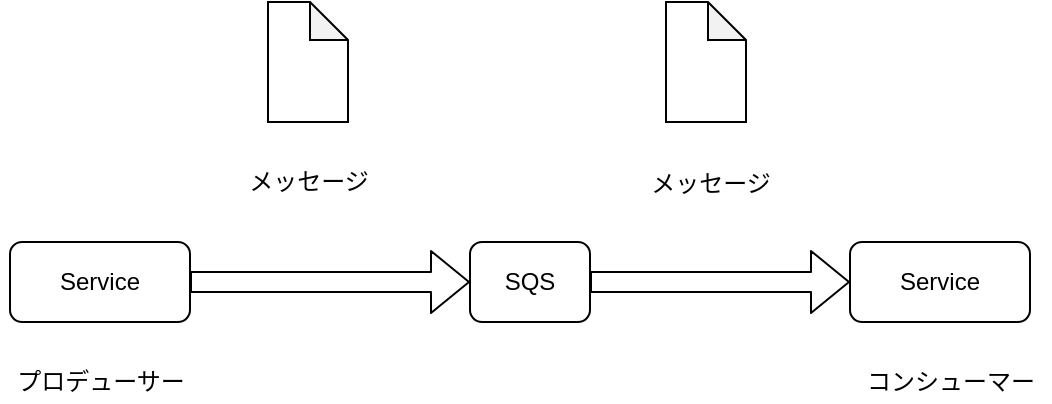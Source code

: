 <mxfile>
    <diagram id="1HuvFiCq9VE5f6J6GkAl" name="Page-1">
        <mxGraphModel dx="564" dy="422" grid="1" gridSize="10" guides="1" tooltips="1" connect="1" arrows="1" fold="1" page="1" pageScale="1" pageWidth="827" pageHeight="1169" math="0" shadow="0">
            <root>
                <mxCell id="0"/>
                <mxCell id="1" parent="0"/>
                <mxCell id="2" value="Service" style="rounded=1;whiteSpace=wrap;html=1;" vertex="1" parent="1">
                    <mxGeometry x="30" y="200" width="90" height="40" as="geometry"/>
                </mxCell>
                <mxCell id="3" value="Service" style="rounded=1;whiteSpace=wrap;html=1;" vertex="1" parent="1">
                    <mxGeometry x="450" y="200" width="90" height="40" as="geometry"/>
                </mxCell>
                <mxCell id="4" value="SQS" style="rounded=1;whiteSpace=wrap;html=1;" vertex="1" parent="1">
                    <mxGeometry x="260" y="200" width="60" height="40" as="geometry"/>
                </mxCell>
                <mxCell id="5" value="" style="shape=note;whiteSpace=wrap;html=1;backgroundOutline=1;darkOpacity=0.05;size=19;" vertex="1" parent="1">
                    <mxGeometry x="358" y="80" width="40" height="60" as="geometry"/>
                </mxCell>
                <mxCell id="7" value="" style="shape=note;whiteSpace=wrap;html=1;backgroundOutline=1;darkOpacity=0.05;size=19;" vertex="1" parent="1">
                    <mxGeometry x="159" y="80" width="40" height="60" as="geometry"/>
                </mxCell>
                <mxCell id="8" value="" style="shape=flexArrow;endArrow=classic;html=1;exitX=1;exitY=0.5;exitDx=0;exitDy=0;entryX=0;entryY=0.5;entryDx=0;entryDy=0;" edge="1" parent="1" source="2" target="4">
                    <mxGeometry width="50" height="50" relative="1" as="geometry">
                        <mxPoint x="260" y="250" as="sourcePoint"/>
                        <mxPoint x="310" y="200" as="targetPoint"/>
                    </mxGeometry>
                </mxCell>
                <mxCell id="9" value="" style="shape=flexArrow;endArrow=classic;html=1;exitX=1;exitY=0.5;exitDx=0;exitDy=0;entryX=0;entryY=0.5;entryDx=0;entryDy=0;" edge="1" parent="1" source="4" target="3">
                    <mxGeometry width="50" height="50" relative="1" as="geometry">
                        <mxPoint x="130" y="230" as="sourcePoint"/>
                        <mxPoint x="270" y="230" as="targetPoint"/>
                    </mxGeometry>
                </mxCell>
                <mxCell id="10" value="プロデューサー" style="text;html=1;resizable=0;autosize=1;align=center;verticalAlign=middle;points=[];fillColor=none;strokeColor=none;rounded=0;" vertex="1" parent="1">
                    <mxGeometry x="25" y="260" width="100" height="20" as="geometry"/>
                </mxCell>
                <mxCell id="11" value="コンシューマー" style="text;html=1;resizable=0;autosize=1;align=center;verticalAlign=middle;points=[];fillColor=none;strokeColor=none;rounded=0;" vertex="1" parent="1">
                    <mxGeometry x="450" y="260" width="100" height="20" as="geometry"/>
                </mxCell>
                <mxCell id="12" value="メッセージ" style="text;html=1;resizable=0;autosize=1;align=center;verticalAlign=middle;points=[];fillColor=none;strokeColor=none;rounded=0;" vertex="1" parent="1">
                    <mxGeometry x="139" y="160" width="80" height="20" as="geometry"/>
                </mxCell>
                <mxCell id="13" value="メッセージ" style="text;html=1;resizable=0;autosize=1;align=center;verticalAlign=middle;points=[];fillColor=none;strokeColor=none;rounded=0;" vertex="1" parent="1">
                    <mxGeometry x="340" y="161" width="80" height="20" as="geometry"/>
                </mxCell>
            </root>
        </mxGraphModel>
    </diagram>
</mxfile>
